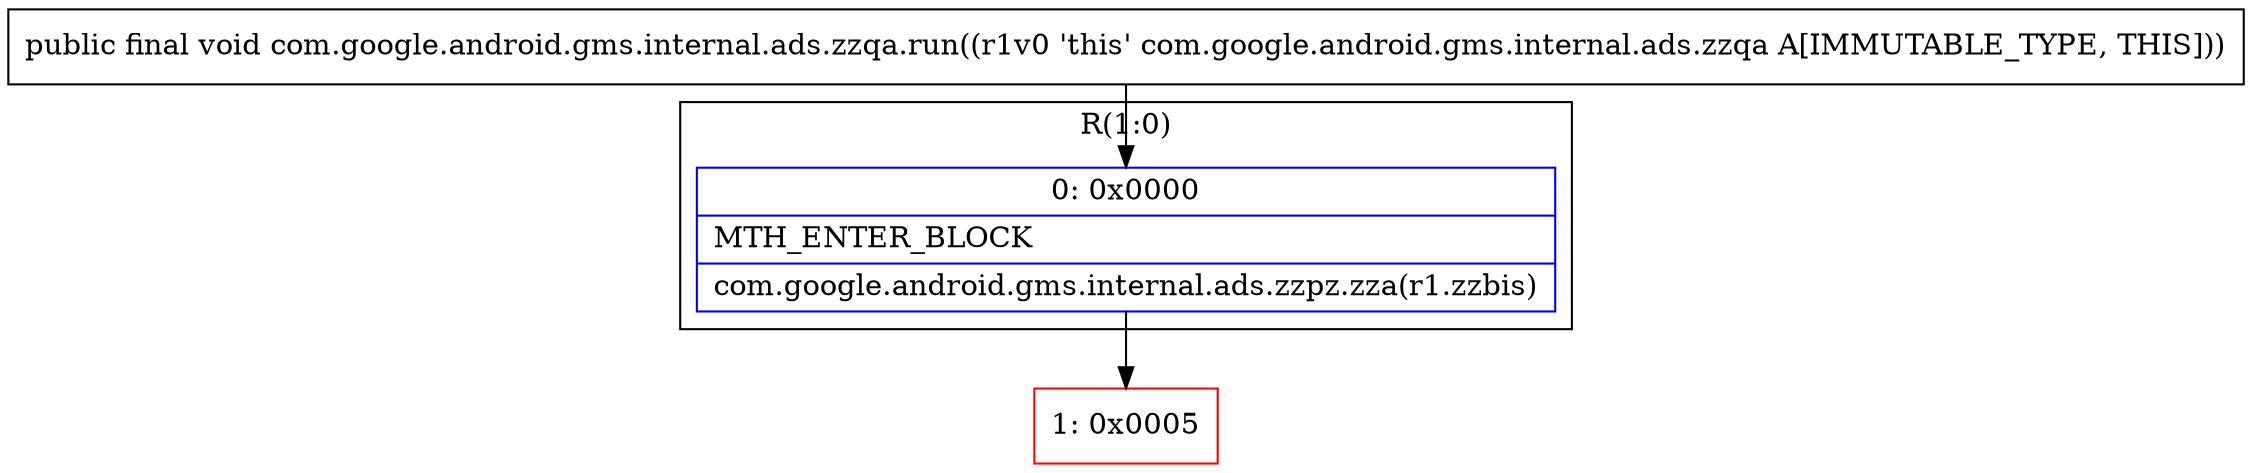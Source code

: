 digraph "CFG forcom.google.android.gms.internal.ads.zzqa.run()V" {
subgraph cluster_Region_552420003 {
label = "R(1:0)";
node [shape=record,color=blue];
Node_0 [shape=record,label="{0\:\ 0x0000|MTH_ENTER_BLOCK\l|com.google.android.gms.internal.ads.zzpz.zza(r1.zzbis)\l}"];
}
Node_1 [shape=record,color=red,label="{1\:\ 0x0005}"];
MethodNode[shape=record,label="{public final void com.google.android.gms.internal.ads.zzqa.run((r1v0 'this' com.google.android.gms.internal.ads.zzqa A[IMMUTABLE_TYPE, THIS])) }"];
MethodNode -> Node_0;
Node_0 -> Node_1;
}

